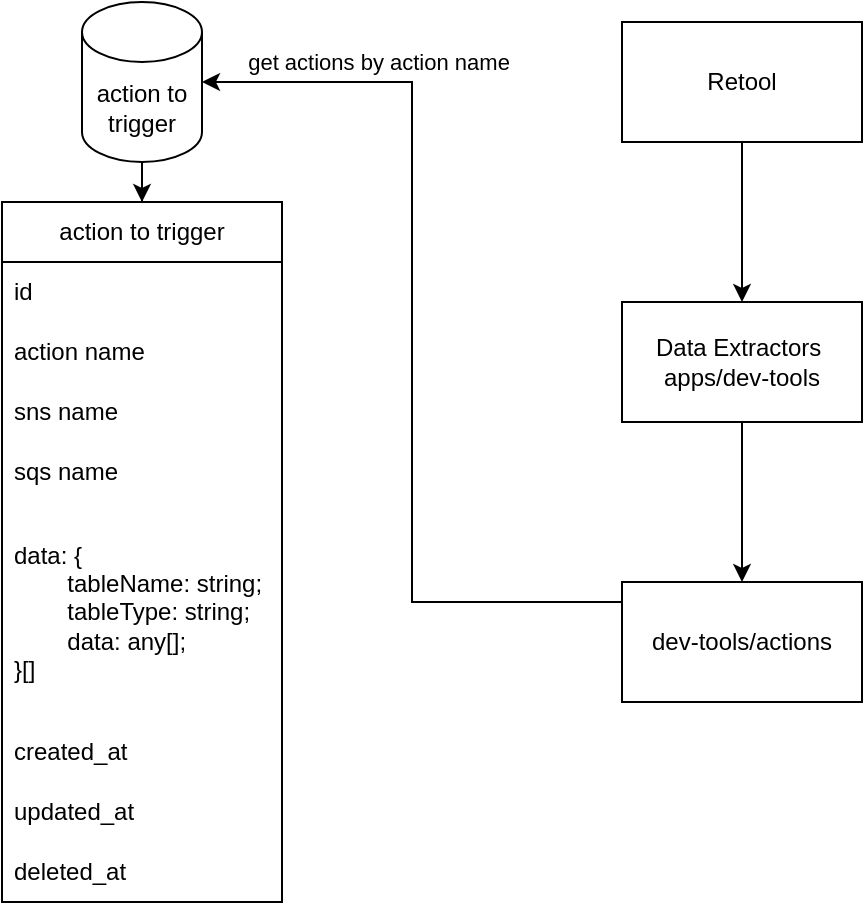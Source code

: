 <mxfile version="26.2.3">
  <diagram name="Page-1" id="piTJ4yABlGyB2_TCcSkk">
    <mxGraphModel dx="964" dy="721" grid="1" gridSize="10" guides="1" tooltips="1" connect="1" arrows="1" fold="1" page="1" pageScale="1" pageWidth="1169" pageHeight="827" math="0" shadow="0">
      <root>
        <mxCell id="0" />
        <mxCell id="1" parent="0" />
        <mxCell id="aWhmmYHfGadmUJ6fNQog-5" value="" style="edgeStyle=orthogonalEdgeStyle;rounded=0;orthogonalLoop=1;jettySize=auto;html=1;" edge="1" parent="1" source="aWhmmYHfGadmUJ6fNQog-1" target="aWhmmYHfGadmUJ6fNQog-4">
          <mxGeometry relative="1" as="geometry" />
        </mxCell>
        <mxCell id="aWhmmYHfGadmUJ6fNQog-1" value="Retool" style="rounded=0;whiteSpace=wrap;html=1;" vertex="1" parent="1">
          <mxGeometry x="340" y="140" width="120" height="60" as="geometry" />
        </mxCell>
        <mxCell id="aWhmmYHfGadmUJ6fNQog-7" value="" style="edgeStyle=orthogonalEdgeStyle;rounded=0;orthogonalLoop=1;jettySize=auto;html=1;" edge="1" parent="1" source="aWhmmYHfGadmUJ6fNQog-4" target="aWhmmYHfGadmUJ6fNQog-6">
          <mxGeometry relative="1" as="geometry" />
        </mxCell>
        <mxCell id="aWhmmYHfGadmUJ6fNQog-4" value="Data Extractors&amp;nbsp;&lt;div&gt;apps/dev-tools&lt;/div&gt;" style="whiteSpace=wrap;html=1;rounded=0;" vertex="1" parent="1">
          <mxGeometry x="340" y="280" width="120" height="60" as="geometry" />
        </mxCell>
        <mxCell id="aWhmmYHfGadmUJ6fNQog-6" value="dev-tools/actions" style="whiteSpace=wrap;html=1;rounded=0;" vertex="1" parent="1">
          <mxGeometry x="340" y="420" width="120" height="60" as="geometry" />
        </mxCell>
        <mxCell id="aWhmmYHfGadmUJ6fNQog-25" style="edgeStyle=orthogonalEdgeStyle;rounded=0;orthogonalLoop=1;jettySize=auto;html=1;" edge="1" parent="1" source="aWhmmYHfGadmUJ6fNQog-8" target="aWhmmYHfGadmUJ6fNQog-9">
          <mxGeometry relative="1" as="geometry" />
        </mxCell>
        <mxCell id="aWhmmYHfGadmUJ6fNQog-8" value="action to trigger" style="shape=cylinder3;whiteSpace=wrap;html=1;boundedLbl=1;backgroundOutline=1;size=15;" vertex="1" parent="1">
          <mxGeometry x="70" y="130" width="60" height="80" as="geometry" />
        </mxCell>
        <mxCell id="aWhmmYHfGadmUJ6fNQog-9" value="action to trigger" style="swimlane;fontStyle=0;childLayout=stackLayout;horizontal=1;startSize=30;horizontalStack=0;resizeParent=1;resizeParentMax=0;resizeLast=0;collapsible=1;marginBottom=0;whiteSpace=wrap;html=1;" vertex="1" parent="1">
          <mxGeometry x="30" y="230" width="140" height="350" as="geometry" />
        </mxCell>
        <mxCell id="aWhmmYHfGadmUJ6fNQog-10" value="id" style="text;strokeColor=none;fillColor=none;align=left;verticalAlign=middle;spacingLeft=4;spacingRight=4;overflow=hidden;points=[[0,0.5],[1,0.5]];portConstraint=eastwest;rotatable=0;whiteSpace=wrap;html=1;" vertex="1" parent="aWhmmYHfGadmUJ6fNQog-9">
          <mxGeometry y="30" width="140" height="30" as="geometry" />
        </mxCell>
        <mxCell id="aWhmmYHfGadmUJ6fNQog-11" value="action name" style="text;strokeColor=none;fillColor=none;align=left;verticalAlign=middle;spacingLeft=4;spacingRight=4;overflow=hidden;points=[[0,0.5],[1,0.5]];portConstraint=eastwest;rotatable=0;whiteSpace=wrap;html=1;" vertex="1" parent="aWhmmYHfGadmUJ6fNQog-9">
          <mxGeometry y="60" width="140" height="30" as="geometry" />
        </mxCell>
        <mxCell id="aWhmmYHfGadmUJ6fNQog-21" value="sns name" style="text;strokeColor=none;fillColor=none;align=left;verticalAlign=middle;spacingLeft=4;spacingRight=4;overflow=hidden;points=[[0,0.5],[1,0.5]];portConstraint=eastwest;rotatable=0;whiteSpace=wrap;html=1;" vertex="1" parent="aWhmmYHfGadmUJ6fNQog-9">
          <mxGeometry y="90" width="140" height="30" as="geometry" />
        </mxCell>
        <mxCell id="aWhmmYHfGadmUJ6fNQog-22" value="sqs name" style="text;strokeColor=none;fillColor=none;align=left;verticalAlign=middle;spacingLeft=4;spacingRight=4;overflow=hidden;points=[[0,0.5],[1,0.5]];portConstraint=eastwest;rotatable=0;whiteSpace=wrap;html=1;" vertex="1" parent="aWhmmYHfGadmUJ6fNQog-9">
          <mxGeometry y="120" width="140" height="30" as="geometry" />
        </mxCell>
        <mxCell id="aWhmmYHfGadmUJ6fNQog-16" value="data:&amp;nbsp;&lt;span style=&quot;background-color: transparent; color: light-dark(rgb(0, 0, 0), rgb(255, 255, 255));&quot;&gt;{&lt;/span&gt;&lt;div&gt;&lt;div&gt;&lt;span style=&quot;white-space: pre;&quot;&gt;&#x9;&lt;/span&gt;tableName: string;&lt;/div&gt;&lt;div&gt;&lt;span style=&quot;white-space: pre;&quot;&gt;&#x9;&lt;/span&gt;tableType: string;&lt;/div&gt;&lt;div&gt;&lt;span style=&quot;white-space: pre;&quot;&gt;&#x9;&lt;/span&gt;data: any[];&lt;/div&gt;&lt;div&gt;}&lt;span style=&quot;background-color: transparent; color: light-dark(rgb(0, 0, 0), rgb(255, 255, 255));&quot;&gt;[]&lt;/span&gt;&lt;/div&gt;&lt;/div&gt;" style="text;strokeColor=none;fillColor=none;align=left;verticalAlign=middle;spacingLeft=4;spacingRight=4;overflow=hidden;points=[[0,0.5],[1,0.5]];portConstraint=eastwest;rotatable=0;whiteSpace=wrap;html=1;" vertex="1" parent="aWhmmYHfGadmUJ6fNQog-9">
          <mxGeometry y="150" width="140" height="110" as="geometry" />
        </mxCell>
        <mxCell id="aWhmmYHfGadmUJ6fNQog-18" value="created_at" style="text;strokeColor=none;fillColor=none;align=left;verticalAlign=middle;spacingLeft=4;spacingRight=4;overflow=hidden;points=[[0,0.5],[1,0.5]];portConstraint=eastwest;rotatable=0;whiteSpace=wrap;html=1;" vertex="1" parent="aWhmmYHfGadmUJ6fNQog-9">
          <mxGeometry y="260" width="140" height="30" as="geometry" />
        </mxCell>
        <mxCell id="aWhmmYHfGadmUJ6fNQog-19" value="updated_at" style="text;strokeColor=none;fillColor=none;align=left;verticalAlign=middle;spacingLeft=4;spacingRight=4;overflow=hidden;points=[[0,0.5],[1,0.5]];portConstraint=eastwest;rotatable=0;whiteSpace=wrap;html=1;" vertex="1" parent="aWhmmYHfGadmUJ6fNQog-9">
          <mxGeometry y="290" width="140" height="30" as="geometry" />
        </mxCell>
        <mxCell id="aWhmmYHfGadmUJ6fNQog-20" value="deleted_at" style="text;strokeColor=none;fillColor=none;align=left;verticalAlign=middle;spacingLeft=4;spacingRight=4;overflow=hidden;points=[[0,0.5],[1,0.5]];portConstraint=eastwest;rotatable=0;whiteSpace=wrap;html=1;" vertex="1" parent="aWhmmYHfGadmUJ6fNQog-9">
          <mxGeometry y="320" width="140" height="30" as="geometry" />
        </mxCell>
        <mxCell id="aWhmmYHfGadmUJ6fNQog-23" style="edgeStyle=orthogonalEdgeStyle;rounded=0;orthogonalLoop=1;jettySize=auto;html=1;entryX=1;entryY=0.5;entryDx=0;entryDy=0;entryPerimeter=0;" edge="1" parent="1" source="aWhmmYHfGadmUJ6fNQog-6" target="aWhmmYHfGadmUJ6fNQog-8">
          <mxGeometry relative="1" as="geometry">
            <Array as="points">
              <mxPoint x="235" y="430" />
              <mxPoint x="235" y="170" />
            </Array>
          </mxGeometry>
        </mxCell>
        <mxCell id="aWhmmYHfGadmUJ6fNQog-24" value="get actions by action name" style="edgeLabel;html=1;align=center;verticalAlign=middle;resizable=0;points=[];" vertex="1" connectable="0" parent="aWhmmYHfGadmUJ6fNQog-23">
          <mxGeometry x="0.722" y="-3" relative="1" as="geometry">
            <mxPoint x="22" y="-7" as="offset" />
          </mxGeometry>
        </mxCell>
      </root>
    </mxGraphModel>
  </diagram>
</mxfile>
